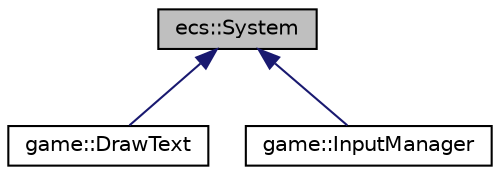 digraph "ecs::System"
{
 // LATEX_PDF_SIZE
  edge [fontname="Helvetica",fontsize="10",labelfontname="Helvetica",labelfontsize="10"];
  node [fontname="Helvetica",fontsize="10",shape=record];
  Node1 [label="ecs::System",height=0.2,width=0.4,color="black", fillcolor="grey75", style="filled", fontcolor="black",tooltip="The base system type, all systems must inherit from System."];
  Node1 -> Node2 [dir="back",color="midnightblue",fontsize="10",style="solid",fontname="Helvetica"];
  Node2 [label="game::DrawText",height=0.2,width=0.4,color="black", fillcolor="white", style="filled",URL="$structgame_1_1_draw_text.html",tooltip="Draw text system."];
  Node1 -> Node3 [dir="back",color="midnightblue",fontsize="10",style="solid",fontname="Helvetica"];
  Node3 [label="game::InputManager",height=0.2,width=0.4,color="black", fillcolor="white", style="filled",URL="$structgame_1_1_input_manager.html",tooltip="System managing all the users inputs."];
}

